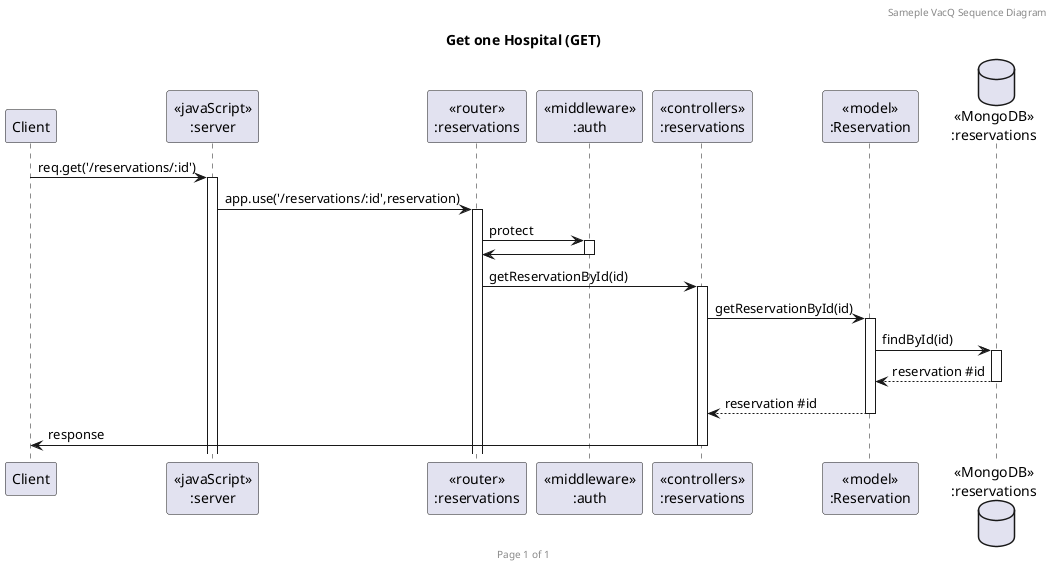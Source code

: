 @startuml Get one Hospital (GET)

header Sameple VacQ Sequence Diagram
footer Page %page% of %lastpage%
title "Get one Hospital (GET)"

participant "Client" as client
participant "<<javaScript>>\n:server" as server
participant "<<router>>\n:reservations" as routerReservation
participant "<<middleware>>\n:auth" as middleware
participant "<<controllers>>\n:reservations" as controllersReservation
participant "<<model>>\n:Reservation" as modelReservation
database "<<MongoDB>>\n:reservations" as ReservationDatabase

client->server ++:req.get('/reservations/:id')
server->routerReservation ++:app.use('/reservations/:id',reservation)
routerReservation -> middleware ++: protect
middleware -> routerReservation --: 
routerReservation -> controllersReservation ++:getReservationById(id)
controllersReservation->modelReservation ++:getReservationById(id)
modelReservation ->ReservationDatabase ++: findById(id)
ReservationDatabase --> modelReservation --: reservation #id
controllersReservation <-- modelReservation --: reservation #id
controllersReservation->client --:response

@enduml
